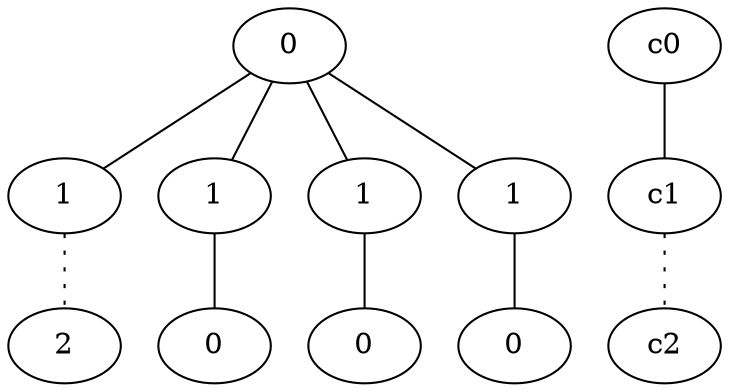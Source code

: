 graph {
a0[label=0];
a1[label=1];
a2[label=2];
a3[label=1];
a4[label=0];
a5[label=1];
a6[label=0];
a7[label=1];
a8[label=0];
a0 -- a1;
a0 -- a3;
a0 -- a5;
a0 -- a7;
a1 -- a2 [style=dotted];
a3 -- a4;
a5 -- a6;
a7 -- a8;
c0 -- c1;
c1 -- c2 [style=dotted];
}
